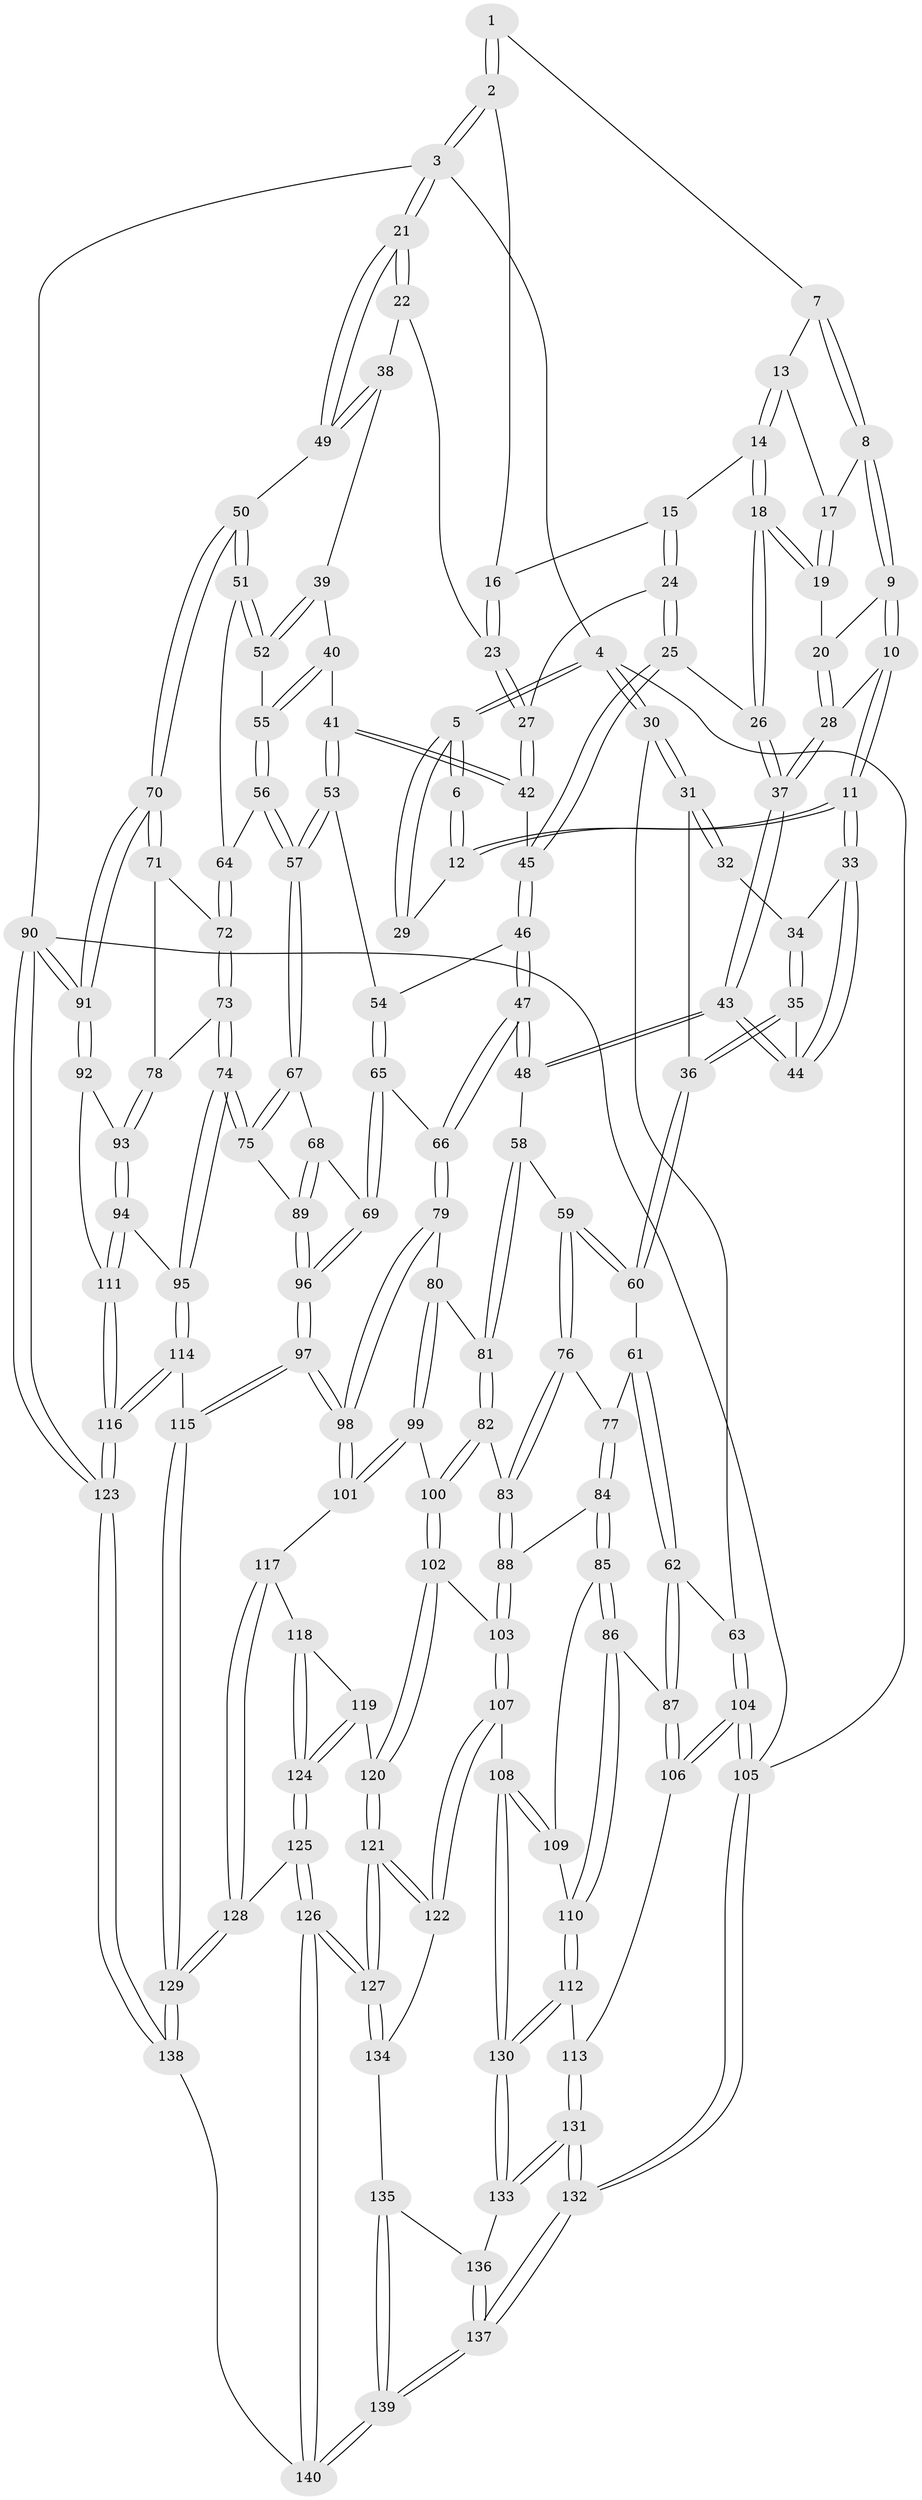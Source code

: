 // Generated by graph-tools (version 1.1) at 2025/11/02/27/25 16:11:59]
// undirected, 140 vertices, 347 edges
graph export_dot {
graph [start="1"]
  node [color=gray90,style=filled];
  1 [pos="+0.36975919704360616+0"];
  2 [pos="+0.7884194398435883+0"];
  3 [pos="+1+0"];
  4 [pos="+0+0"];
  5 [pos="+0+0"];
  6 [pos="+0.18833829505541144+0"];
  7 [pos="+0.39501139708965305+0"];
  8 [pos="+0.3965233528845681+0.021755758050038976"];
  9 [pos="+0.3831287251235793+0.056584147435340605"];
  10 [pos="+0.27816140213820023+0.18019002326738998"];
  11 [pos="+0.2690594117837968+0.1831397402322728"];
  12 [pos="+0.22382093183582843+0.14145161807841644"];
  13 [pos="+0.5777107545468061+0.07251568451094388"];
  14 [pos="+0.5824773245455469+0.07443379236738944"];
  15 [pos="+0.6907130777532471+0.030607779993683987"];
  16 [pos="+0.7489093287615959+0"];
  17 [pos="+0.4651174641311424+0.08510392714399889"];
  18 [pos="+0.5241922403005744+0.1736656381365769"];
  19 [pos="+0.522429662872153+0.17250239055969496"];
  20 [pos="+0.4248414074524928+0.16754926763151018"];
  21 [pos="+1+0"];
  22 [pos="+0.8695084299149587+0.1818720873040318"];
  23 [pos="+0.826045510558602+0.149945209743997"];
  24 [pos="+0.6740540603682984+0.1172635596201197"];
  25 [pos="+0.5764022683221257+0.24243372898054044"];
  26 [pos="+0.5498700819796131+0.23654556548817013"];
  27 [pos="+0.7300444919942007+0.2359075631090233"];
  28 [pos="+0.38878055281699403+0.22437954730133802"];
  29 [pos="+0.1185524073895566+0.142574174959366"];
  30 [pos="+0+0.3546828783292319"];
  31 [pos="+0.006947262361490683+0.3350805742418551"];
  32 [pos="+0.11265513937489477+0.15747685455227753"];
  33 [pos="+0.2422134400792315+0.2590793782456964"];
  34 [pos="+0.14365361862537554+0.19974004258758973"];
  35 [pos="+0.19044274141361386+0.365052598257103"];
  36 [pos="+0.1800044718764425+0.37185678496402613"];
  37 [pos="+0.4455030723622463+0.3122196390332035"];
  38 [pos="+0.9019173891386032+0.25142849440521686"];
  39 [pos="+0.8711663304765834+0.31052684682460546"];
  40 [pos="+0.8033556384695255+0.34515727780277156"];
  41 [pos="+0.8001417584956793+0.34578600631929185"];
  42 [pos="+0.7062596971906502+0.31123224093614316"];
  43 [pos="+0.41857132952467185+0.3848193801738691"];
  44 [pos="+0.21521704630634017+0.35016177713636193"];
  45 [pos="+0.6728248384232758+0.3196440669532285"];
  46 [pos="+0.6220036534065898+0.42786050694378536"];
  47 [pos="+0.5006915483837153+0.5123235847997272"];
  48 [pos="+0.48220347019324433+0.5089989665613492"];
  49 [pos="+1+0.2096409963393477"];
  50 [pos="+1+0.43785981024983295"];
  51 [pos="+1+0.4369535562824904"];
  52 [pos="+0.9927333395764468+0.42898063111531715"];
  53 [pos="+0.774557692214646+0.5099974135759573"];
  54 [pos="+0.7618541717624847+0.5104064548787894"];
  55 [pos="+0.9039534182320874+0.4801085250720563"];
  56 [pos="+0.8585217156782106+0.5444033853406304"];
  57 [pos="+0.8312712805794814+0.5508403556474967"];
  58 [pos="+0.48187636492258334+0.5092743433901169"];
  59 [pos="+0.4143507665964086+0.5538051283727197"];
  60 [pos="+0.19700261746642217+0.5015217900961312"];
  61 [pos="+0.17948285565680777+0.5454757233604842"];
  62 [pos="+0.1194430201622281+0.5981920188356697"];
  63 [pos="+0+0.547093737236349"];
  64 [pos="+0.9098199223687172+0.5761322262709392"];
  65 [pos="+0.6298151124106404+0.6211577553434265"];
  66 [pos="+0.5739328241831496+0.5942556523862383"];
  67 [pos="+0.8145467490363286+0.6061458492871251"];
  68 [pos="+0.7140255818500068+0.6455508046962729"];
  69 [pos="+0.6489845796958834+0.6449639648205414"];
  70 [pos="+1+0.5478404046435381"];
  71 [pos="+1+0.5874227806642008"];
  72 [pos="+0.9186190839439937+0.583896922160245"];
  73 [pos="+0.9343270673282656+0.6693706192350662"];
  74 [pos="+0.8452853020733959+0.7316191532174489"];
  75 [pos="+0.8443029105263647+0.7305084637396393"];
  76 [pos="+0.4065665544902562+0.566346199612028"];
  77 [pos="+0.27093846942683725+0.6389731194002365"];
  78 [pos="+0.9454838911949395+0.6718239358538158"];
  79 [pos="+0.5373861676848858+0.6977578140079358"];
  80 [pos="+0.5093390807133015+0.713610600993034"];
  81 [pos="+0.46859288830175666+0.7085988475854527"];
  82 [pos="+0.4304736578031848+0.7349432633000571"];
  83 [pos="+0.39425245014054017+0.6364427782954949"];
  84 [pos="+0.26015583373810164+0.7300884429807212"];
  85 [pos="+0.2588077349082952+0.7306576899316725"];
  86 [pos="+0.1462559424117381+0.7274992508012748"];
  87 [pos="+0.1422359779737089+0.7261555169379236"];
  88 [pos="+0.3081763824383643+0.7425878360902414"];
  89 [pos="+0.7844472872034748+0.7202665280150405"];
  90 [pos="+1+1"];
  91 [pos="+1+0.734124749446573"];
  92 [pos="+1+0.7303967430664314"];
  93 [pos="+0.9997967990429291+0.7085386158725872"];
  94 [pos="+0.8772082444075939+0.7722553517970133"];
  95 [pos="+0.8507666830776983+0.7597709464095912"];
  96 [pos="+0.6628367524144382+0.7476538460693452"];
  97 [pos="+0.6424473505918249+0.8263323072618518"];
  98 [pos="+0.5829868104025564+0.8036004518207102"];
  99 [pos="+0.49051546872049195+0.800907180570481"];
  100 [pos="+0.4197879155488586+0.7756939755756825"];
  101 [pos="+0.49565550723582696+0.8047415248569794"];
  102 [pos="+0.3904771071727746+0.7885991551571556"];
  103 [pos="+0.3386080490546814+0.7690691930317929"];
  104 [pos="+0+0.8448780551686249"];
  105 [pos="+0+1"];
  106 [pos="+0.05244578468438739+0.7858087427676435"];
  107 [pos="+0.28420607839093115+0.883398860905306"];
  108 [pos="+0.25342593158568866+0.8787238980080168"];
  109 [pos="+0.25791397767928476+0.736589711965943"];
  110 [pos="+0.1932571997162646+0.8586481326219338"];
  111 [pos="+0.9238464546896046+0.8025498937466496"];
  112 [pos="+0.19495033249223828+0.8709371792003974"];
  113 [pos="+0.14384411579139103+0.8813826360610114"];
  114 [pos="+0.7796820716385265+0.8613439416122278"];
  115 [pos="+0.6580241887393667+0.8601916891166163"];
  116 [pos="+1+1"];
  117 [pos="+0.4875913202059755+0.8422315798946045"];
  118 [pos="+0.4530950374567545+0.8594904115114556"];
  119 [pos="+0.4287685287500733+0.8580375897104169"];
  120 [pos="+0.38941075925257934+0.8162985843984506"];
  121 [pos="+0.35496244446348124+0.9174845122036833"];
  122 [pos="+0.3058526383242048+0.8977896249197317"];
  123 [pos="+1+1"];
  124 [pos="+0.4376479501809177+0.9210192301720301"];
  125 [pos="+0.4377169450247252+0.9455868446629013"];
  126 [pos="+0.4131494746087073+1"];
  127 [pos="+0.3775219148938575+0.9535702108779257"];
  128 [pos="+0.49129241889465275+0.8746966090435971"];
  129 [pos="+0.622384744101679+0.9441023162117035"];
  130 [pos="+0.2269225803901067+0.8874275146019978"];
  131 [pos="+0.06741059324185712+1"];
  132 [pos="+0+1"];
  133 [pos="+0.21935242066779628+0.9302104042065431"];
  134 [pos="+0.2711771635913287+0.958856008126586"];
  135 [pos="+0.25350173584657765+0.9794386599961984"];
  136 [pos="+0.22670057323559975+0.9431225166287611"];
  137 [pos="+0+1"];
  138 [pos="+0.563678948703498+1"];
  139 [pos="+0.3318293355394286+1"];
  140 [pos="+0.46662024235964783+1"];
  1 -- 2;
  1 -- 2;
  1 -- 7;
  2 -- 3;
  2 -- 3;
  2 -- 16;
  3 -- 4;
  3 -- 21;
  3 -- 21;
  3 -- 90;
  4 -- 5;
  4 -- 5;
  4 -- 30;
  4 -- 30;
  4 -- 105;
  5 -- 6;
  5 -- 6;
  5 -- 29;
  5 -- 29;
  6 -- 12;
  6 -- 12;
  7 -- 8;
  7 -- 8;
  7 -- 13;
  8 -- 9;
  8 -- 9;
  8 -- 17;
  9 -- 10;
  9 -- 10;
  9 -- 20;
  10 -- 11;
  10 -- 11;
  10 -- 28;
  11 -- 12;
  11 -- 12;
  11 -- 33;
  11 -- 33;
  12 -- 29;
  13 -- 14;
  13 -- 14;
  13 -- 17;
  14 -- 15;
  14 -- 18;
  14 -- 18;
  15 -- 16;
  15 -- 24;
  15 -- 24;
  16 -- 23;
  16 -- 23;
  17 -- 19;
  17 -- 19;
  18 -- 19;
  18 -- 19;
  18 -- 26;
  18 -- 26;
  19 -- 20;
  20 -- 28;
  20 -- 28;
  21 -- 22;
  21 -- 22;
  21 -- 49;
  21 -- 49;
  22 -- 23;
  22 -- 38;
  23 -- 27;
  23 -- 27;
  24 -- 25;
  24 -- 25;
  24 -- 27;
  25 -- 26;
  25 -- 45;
  25 -- 45;
  26 -- 37;
  26 -- 37;
  27 -- 42;
  27 -- 42;
  28 -- 37;
  28 -- 37;
  30 -- 31;
  30 -- 31;
  30 -- 63;
  31 -- 32;
  31 -- 32;
  31 -- 36;
  32 -- 34;
  33 -- 34;
  33 -- 44;
  33 -- 44;
  34 -- 35;
  34 -- 35;
  35 -- 36;
  35 -- 36;
  35 -- 44;
  36 -- 60;
  36 -- 60;
  37 -- 43;
  37 -- 43;
  38 -- 39;
  38 -- 49;
  38 -- 49;
  39 -- 40;
  39 -- 52;
  39 -- 52;
  40 -- 41;
  40 -- 55;
  40 -- 55;
  41 -- 42;
  41 -- 42;
  41 -- 53;
  41 -- 53;
  42 -- 45;
  43 -- 44;
  43 -- 44;
  43 -- 48;
  43 -- 48;
  45 -- 46;
  45 -- 46;
  46 -- 47;
  46 -- 47;
  46 -- 54;
  47 -- 48;
  47 -- 48;
  47 -- 66;
  47 -- 66;
  48 -- 58;
  49 -- 50;
  50 -- 51;
  50 -- 51;
  50 -- 70;
  50 -- 70;
  51 -- 52;
  51 -- 52;
  51 -- 64;
  52 -- 55;
  53 -- 54;
  53 -- 57;
  53 -- 57;
  54 -- 65;
  54 -- 65;
  55 -- 56;
  55 -- 56;
  56 -- 57;
  56 -- 57;
  56 -- 64;
  57 -- 67;
  57 -- 67;
  58 -- 59;
  58 -- 81;
  58 -- 81;
  59 -- 60;
  59 -- 60;
  59 -- 76;
  59 -- 76;
  60 -- 61;
  61 -- 62;
  61 -- 62;
  61 -- 77;
  62 -- 63;
  62 -- 87;
  62 -- 87;
  63 -- 104;
  63 -- 104;
  64 -- 72;
  64 -- 72;
  65 -- 66;
  65 -- 69;
  65 -- 69;
  66 -- 79;
  66 -- 79;
  67 -- 68;
  67 -- 75;
  67 -- 75;
  68 -- 69;
  68 -- 89;
  68 -- 89;
  69 -- 96;
  69 -- 96;
  70 -- 71;
  70 -- 71;
  70 -- 91;
  70 -- 91;
  71 -- 72;
  71 -- 78;
  72 -- 73;
  72 -- 73;
  73 -- 74;
  73 -- 74;
  73 -- 78;
  74 -- 75;
  74 -- 75;
  74 -- 95;
  74 -- 95;
  75 -- 89;
  76 -- 77;
  76 -- 83;
  76 -- 83;
  77 -- 84;
  77 -- 84;
  78 -- 93;
  78 -- 93;
  79 -- 80;
  79 -- 98;
  79 -- 98;
  80 -- 81;
  80 -- 99;
  80 -- 99;
  81 -- 82;
  81 -- 82;
  82 -- 83;
  82 -- 100;
  82 -- 100;
  83 -- 88;
  83 -- 88;
  84 -- 85;
  84 -- 85;
  84 -- 88;
  85 -- 86;
  85 -- 86;
  85 -- 109;
  86 -- 87;
  86 -- 110;
  86 -- 110;
  87 -- 106;
  87 -- 106;
  88 -- 103;
  88 -- 103;
  89 -- 96;
  89 -- 96;
  90 -- 91;
  90 -- 91;
  90 -- 123;
  90 -- 123;
  90 -- 105;
  91 -- 92;
  91 -- 92;
  92 -- 93;
  92 -- 111;
  93 -- 94;
  93 -- 94;
  94 -- 95;
  94 -- 111;
  94 -- 111;
  95 -- 114;
  95 -- 114;
  96 -- 97;
  96 -- 97;
  97 -- 98;
  97 -- 98;
  97 -- 115;
  97 -- 115;
  98 -- 101;
  98 -- 101;
  99 -- 100;
  99 -- 101;
  99 -- 101;
  100 -- 102;
  100 -- 102;
  101 -- 117;
  102 -- 103;
  102 -- 120;
  102 -- 120;
  103 -- 107;
  103 -- 107;
  104 -- 105;
  104 -- 105;
  104 -- 106;
  104 -- 106;
  105 -- 132;
  105 -- 132;
  106 -- 113;
  107 -- 108;
  107 -- 122;
  107 -- 122;
  108 -- 109;
  108 -- 109;
  108 -- 130;
  108 -- 130;
  109 -- 110;
  110 -- 112;
  110 -- 112;
  111 -- 116;
  111 -- 116;
  112 -- 113;
  112 -- 130;
  112 -- 130;
  113 -- 131;
  113 -- 131;
  114 -- 115;
  114 -- 116;
  114 -- 116;
  115 -- 129;
  115 -- 129;
  116 -- 123;
  116 -- 123;
  117 -- 118;
  117 -- 128;
  117 -- 128;
  118 -- 119;
  118 -- 124;
  118 -- 124;
  119 -- 120;
  119 -- 124;
  119 -- 124;
  120 -- 121;
  120 -- 121;
  121 -- 122;
  121 -- 122;
  121 -- 127;
  121 -- 127;
  122 -- 134;
  123 -- 138;
  123 -- 138;
  124 -- 125;
  124 -- 125;
  125 -- 126;
  125 -- 126;
  125 -- 128;
  126 -- 127;
  126 -- 127;
  126 -- 140;
  126 -- 140;
  127 -- 134;
  127 -- 134;
  128 -- 129;
  128 -- 129;
  129 -- 138;
  129 -- 138;
  130 -- 133;
  130 -- 133;
  131 -- 132;
  131 -- 132;
  131 -- 133;
  131 -- 133;
  132 -- 137;
  132 -- 137;
  133 -- 136;
  134 -- 135;
  135 -- 136;
  135 -- 139;
  135 -- 139;
  136 -- 137;
  136 -- 137;
  137 -- 139;
  137 -- 139;
  138 -- 140;
  139 -- 140;
  139 -- 140;
}
